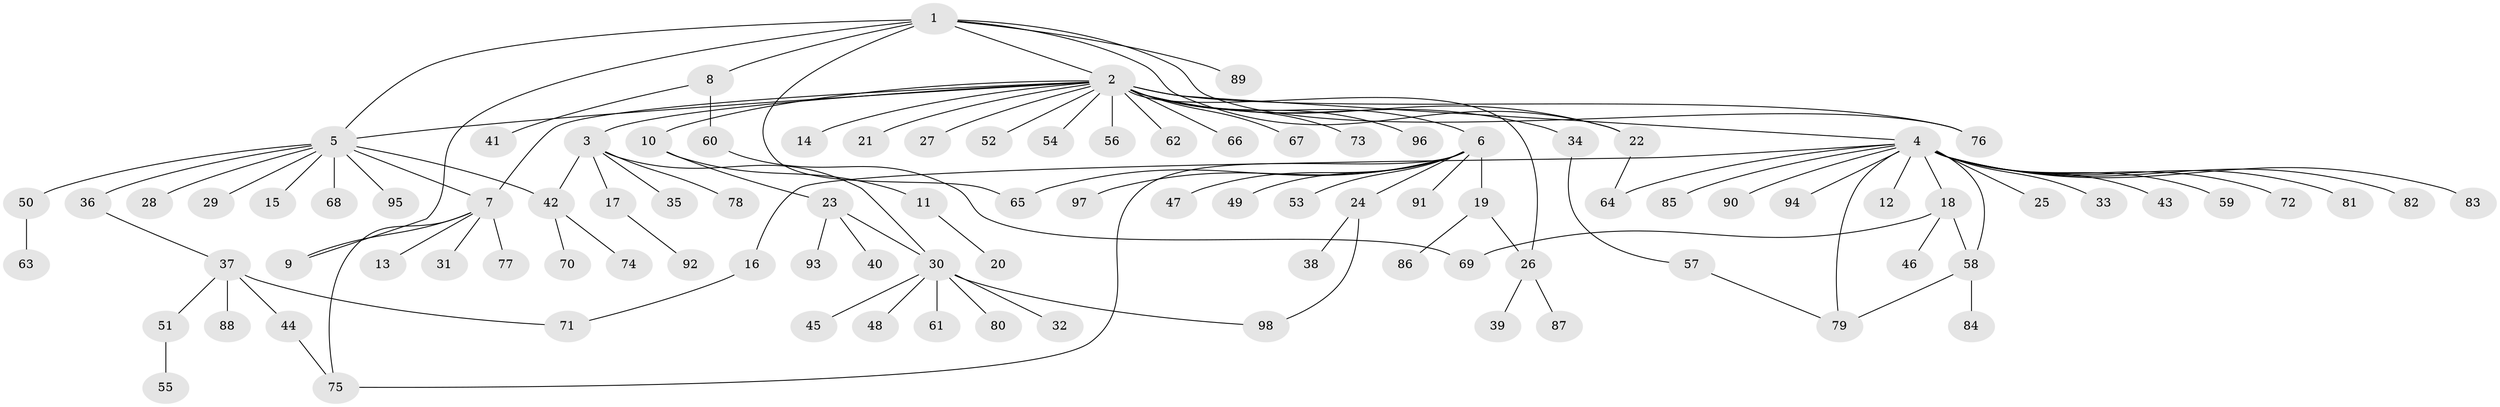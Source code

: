 // original degree distribution, {9: 0.014388489208633094, 25: 0.007194244604316547, 7: 0.007194244604316547, 19: 0.007194244604316547, 13: 0.007194244604316547, 12: 0.007194244604316547, 8: 0.007194244604316547, 4: 0.02158273381294964, 2: 0.20863309352517986, 3: 0.08633093525179857, 1: 0.5827338129496403, 5: 0.03597122302158273, 6: 0.007194244604316547}
// Generated by graph-tools (version 1.1) at 2025/50/03/04/25 22:50:19]
// undirected, 98 vertices, 115 edges
graph export_dot {
  node [color=gray90,style=filled];
  1;
  2;
  3;
  4;
  5;
  6;
  7;
  8;
  9;
  10;
  11;
  12;
  13;
  14;
  15;
  16;
  17;
  18;
  19;
  20;
  21;
  22;
  23;
  24;
  25;
  26;
  27;
  28;
  29;
  30;
  31;
  32;
  33;
  34;
  35;
  36;
  37;
  38;
  39;
  40;
  41;
  42;
  43;
  44;
  45;
  46;
  47;
  48;
  49;
  50;
  51;
  52;
  53;
  54;
  55;
  56;
  57;
  58;
  59;
  60;
  61;
  62;
  63;
  64;
  65;
  66;
  67;
  68;
  69;
  70;
  71;
  72;
  73;
  74;
  75;
  76;
  77;
  78;
  79;
  80;
  81;
  82;
  83;
  84;
  85;
  86;
  87;
  88;
  89;
  90;
  91;
  92;
  93;
  94;
  95;
  96;
  97;
  98;
  1 -- 2 [weight=1.0];
  1 -- 5 [weight=1.0];
  1 -- 8 [weight=1.0];
  1 -- 9 [weight=1.0];
  1 -- 22 [weight=1.0];
  1 -- 65 [weight=1.0];
  1 -- 76 [weight=1.0];
  1 -- 89 [weight=1.0];
  2 -- 3 [weight=1.0];
  2 -- 4 [weight=1.0];
  2 -- 5 [weight=1.0];
  2 -- 6 [weight=1.0];
  2 -- 7 [weight=1.0];
  2 -- 10 [weight=1.0];
  2 -- 14 [weight=1.0];
  2 -- 21 [weight=1.0];
  2 -- 22 [weight=1.0];
  2 -- 26 [weight=1.0];
  2 -- 27 [weight=1.0];
  2 -- 34 [weight=1.0];
  2 -- 52 [weight=1.0];
  2 -- 54 [weight=1.0];
  2 -- 56 [weight=1.0];
  2 -- 62 [weight=1.0];
  2 -- 66 [weight=1.0];
  2 -- 67 [weight=1.0];
  2 -- 73 [weight=1.0];
  2 -- 76 [weight=1.0];
  2 -- 96 [weight=1.0];
  3 -- 17 [weight=1.0];
  3 -- 30 [weight=1.0];
  3 -- 35 [weight=1.0];
  3 -- 42 [weight=1.0];
  3 -- 78 [weight=1.0];
  4 -- 12 [weight=1.0];
  4 -- 16 [weight=1.0];
  4 -- 18 [weight=1.0];
  4 -- 25 [weight=1.0];
  4 -- 33 [weight=1.0];
  4 -- 43 [weight=1.0];
  4 -- 58 [weight=1.0];
  4 -- 59 [weight=1.0];
  4 -- 64 [weight=1.0];
  4 -- 72 [weight=1.0];
  4 -- 79 [weight=1.0];
  4 -- 81 [weight=1.0];
  4 -- 82 [weight=1.0];
  4 -- 83 [weight=1.0];
  4 -- 85 [weight=1.0];
  4 -- 90 [weight=1.0];
  4 -- 94 [weight=1.0];
  5 -- 7 [weight=1.0];
  5 -- 15 [weight=1.0];
  5 -- 28 [weight=1.0];
  5 -- 29 [weight=1.0];
  5 -- 36 [weight=1.0];
  5 -- 42 [weight=1.0];
  5 -- 50 [weight=1.0];
  5 -- 68 [weight=1.0];
  5 -- 95 [weight=1.0];
  6 -- 19 [weight=1.0];
  6 -- 24 [weight=1.0];
  6 -- 47 [weight=1.0];
  6 -- 49 [weight=1.0];
  6 -- 53 [weight=1.0];
  6 -- 65 [weight=1.0];
  6 -- 75 [weight=1.0];
  6 -- 91 [weight=1.0];
  6 -- 97 [weight=1.0];
  7 -- 9 [weight=1.0];
  7 -- 13 [weight=1.0];
  7 -- 31 [weight=1.0];
  7 -- 75 [weight=1.0];
  7 -- 77 [weight=1.0];
  8 -- 41 [weight=1.0];
  8 -- 60 [weight=1.0];
  10 -- 11 [weight=1.0];
  10 -- 23 [weight=1.0];
  11 -- 20 [weight=1.0];
  16 -- 71 [weight=1.0];
  17 -- 92 [weight=1.0];
  18 -- 46 [weight=1.0];
  18 -- 58 [weight=1.0];
  18 -- 69 [weight=1.0];
  19 -- 26 [weight=1.0];
  19 -- 86 [weight=1.0];
  22 -- 64 [weight=1.0];
  23 -- 30 [weight=1.0];
  23 -- 40 [weight=1.0];
  23 -- 93 [weight=1.0];
  24 -- 38 [weight=1.0];
  24 -- 98 [weight=1.0];
  26 -- 39 [weight=1.0];
  26 -- 87 [weight=1.0];
  30 -- 32 [weight=1.0];
  30 -- 45 [weight=1.0];
  30 -- 48 [weight=1.0];
  30 -- 61 [weight=1.0];
  30 -- 80 [weight=1.0];
  30 -- 98 [weight=1.0];
  34 -- 57 [weight=1.0];
  36 -- 37 [weight=1.0];
  37 -- 44 [weight=1.0];
  37 -- 51 [weight=1.0];
  37 -- 71 [weight=1.0];
  37 -- 88 [weight=1.0];
  42 -- 70 [weight=1.0];
  42 -- 74 [weight=1.0];
  44 -- 75 [weight=1.0];
  50 -- 63 [weight=1.0];
  51 -- 55 [weight=1.0];
  57 -- 79 [weight=1.0];
  58 -- 79 [weight=1.0];
  58 -- 84 [weight=1.0];
  60 -- 69 [weight=1.0];
}
